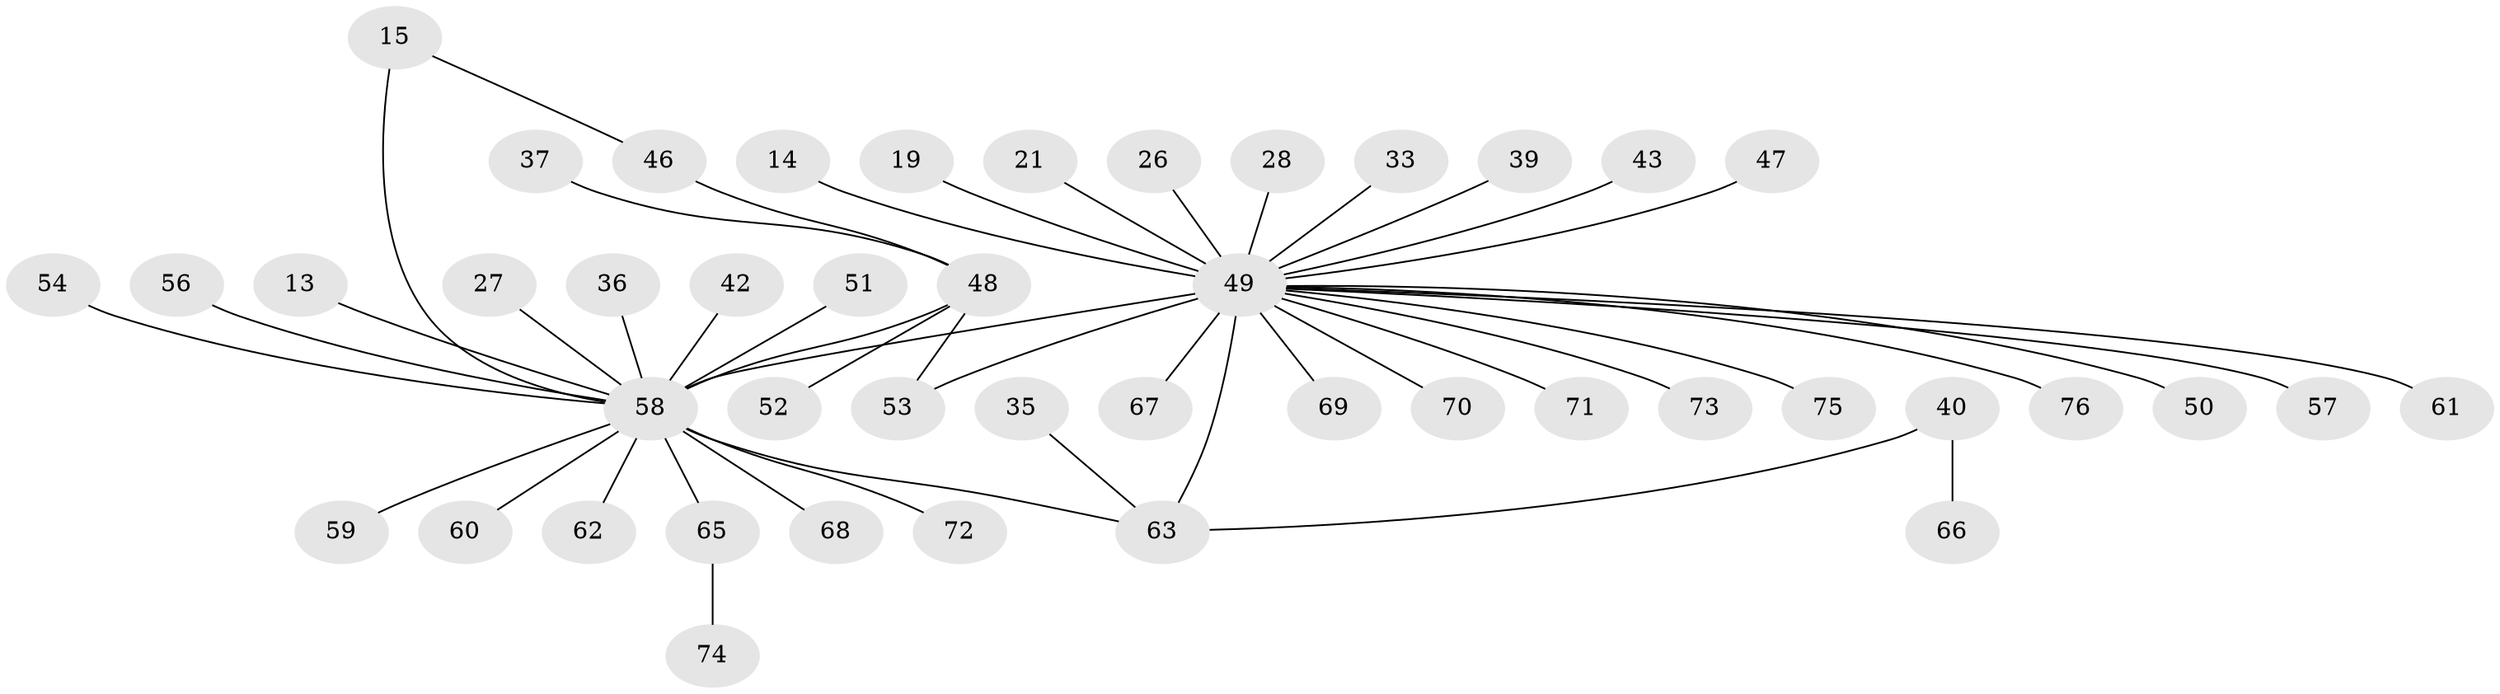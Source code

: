 // original degree distribution, {8: 0.013157894736842105, 26: 0.013157894736842105, 3: 0.10526315789473684, 5: 0.05263157894736842, 9: 0.013157894736842105, 14: 0.013157894736842105, 2: 0.14473684210526316, 1: 0.5657894736842105, 13: 0.013157894736842105, 4: 0.02631578947368421, 7: 0.013157894736842105, 6: 0.02631578947368421}
// Generated by graph-tools (version 1.1) at 2025/50/03/04/25 21:50:40]
// undirected, 45 vertices, 47 edges
graph export_dot {
graph [start="1"]
  node [color=gray90,style=filled];
  13;
  14;
  15;
  19;
  21;
  26;
  27;
  28;
  33;
  35;
  36;
  37 [super="+23"];
  39;
  40 [super="+22"];
  42;
  43;
  46;
  47;
  48 [super="+6+9"];
  49 [super="+7+11+24+18+29+4+10+34"];
  50;
  51;
  52;
  53;
  54;
  56;
  57;
  58 [super="+1+2"];
  59;
  60;
  61;
  62 [super="+8"];
  63 [super="+44+41"];
  65;
  66;
  67;
  68;
  69 [super="+30+45"];
  70;
  71;
  72;
  73;
  74;
  75;
  76 [super="+64"];
  13 -- 58;
  14 -- 49;
  15 -- 46;
  15 -- 58 [weight=2];
  19 -- 49;
  21 -- 49;
  26 -- 49;
  27 -- 58;
  28 -- 49;
  33 -- 49;
  35 -- 63;
  36 -- 58;
  37 -- 48;
  39 -- 49;
  40 -- 66;
  40 -- 63 [weight=3];
  42 -- 58;
  43 -- 49;
  46 -- 48;
  47 -- 49;
  48 -- 52;
  48 -- 53;
  48 -- 58 [weight=2];
  49 -- 71;
  49 -- 58 [weight=7];
  49 -- 57;
  49 -- 53;
  49 -- 75;
  49 -- 50;
  49 -- 73;
  49 -- 69;
  49 -- 63 [weight=2];
  49 -- 76;
  49 -- 67;
  49 -- 70;
  49 -- 61;
  51 -- 58;
  54 -- 58;
  56 -- 58;
  58 -- 59 [weight=2];
  58 -- 65 [weight=2];
  58 -- 68;
  58 -- 72;
  58 -- 60;
  58 -- 62;
  58 -- 63 [weight=4];
  65 -- 74;
}

